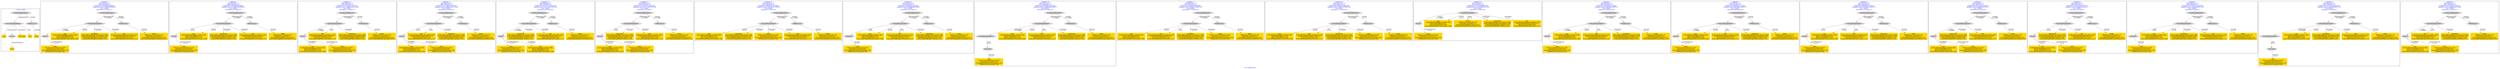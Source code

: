 digraph n0 {
fontcolor="blue"
remincross="true"
label="s16-s-hammer.xml"
subgraph cluster_0 {
label="1-correct model"
n2[style="filled",color="white",fillcolor="lightgray",label="CulturalHeritageObject1"];
n3[shape="plaintext",style="filled",fillcolor="gold",label="year"];
n4[style="filled",color="white",fillcolor="lightgray",label="Person1"];
n5[shape="plaintext",style="filled",fillcolor="gold",label="description"];
n6[shape="plaintext",style="filled",fillcolor="gold",label="title"];
n7[shape="plaintext",style="filled",fillcolor="gold",label="artist"];
n8[style="filled",color="white",fillcolor="lightgray",label="EuropeanaAggregation1"];
n9[style="filled",color="white",fillcolor="lightgray",label="WebResource1"];
n10[shape="plaintext",style="filled",fillcolor="gold",label="image"];
}
subgraph cluster_1 {
label="candidate 0\nlink coherence:1.0\nnode coherence:1.0\nconfidence:0.5102628878588467\nmapping score:0.5700876292862822\ncost:7.99989\n-precision:0.75-recall:0.75"
n12[style="filled",color="white",fillcolor="lightgray",label="CulturalHeritageObject1"];
n13[style="filled",color="white",fillcolor="lightgray",label="Person1"];
n14[style="filled",color="white",fillcolor="lightgray",label="EuropeanaAggregation1"];
n15[style="filled",color="white",fillcolor="lightgray",label="WebResource1"];
n16[shape="plaintext",style="filled",fillcolor="gold",label="year\n[CulturalHeritageObject,created,0.396]\n[Person,dateOfBirth,0.311]\n[Person,dateOfDeath,0.204]\n[CulturalHeritageObject,provenance,0.089]"];
n17[shape="plaintext",style="filled",fillcolor="gold",label="description\n[CulturalHeritageObject,provenance,0.604]\n[CulturalHeritageObject,description,0.202]\n[CulturalHeritageObject,extent,0.118]\n[CulturalHeritageObject,medium,0.076]"];
n18[shape="plaintext",style="filled",fillcolor="gold",label="image\n[WebResource,classLink,0.73]\n[Document,classLink,0.21]\n[CulturalHeritageObject,extent,0.037]\n[CulturalHeritageObject,description,0.022]"];
n19[shape="plaintext",style="filled",fillcolor="gold",label="artist\n[Person,nameOfThePerson,0.424]\n[Document,classLink,0.262]\n[CulturalHeritageObject,provenance,0.205]\n[WebResource,classLink,0.109]"];
n20[shape="plaintext",style="filled",fillcolor="gold",label="title\n[CulturalHeritageObject,description,0.397]\n[CulturalHeritageObject,title,0.317]\n[Document,classLink,0.149]\n[CulturalHeritageObject,provenance,0.137]"];
}
subgraph cluster_2 {
label="candidate 1\nlink coherence:1.0\nnode coherence:1.0\nconfidence:0.5102628878588467\nmapping score:0.5700876292862822\ncost:7.99994\n-precision:0.62-recall:0.62"
n22[style="filled",color="white",fillcolor="lightgray",label="CulturalHeritageObject1"];
n23[style="filled",color="white",fillcolor="lightgray",label="Person2"];
n24[style="filled",color="white",fillcolor="lightgray",label="EuropeanaAggregation1"];
n25[style="filled",color="white",fillcolor="lightgray",label="WebResource1"];
n26[shape="plaintext",style="filled",fillcolor="gold",label="year\n[CulturalHeritageObject,created,0.396]\n[Person,dateOfBirth,0.311]\n[Person,dateOfDeath,0.204]\n[CulturalHeritageObject,provenance,0.089]"];
n27[shape="plaintext",style="filled",fillcolor="gold",label="artist\n[Person,nameOfThePerson,0.424]\n[Document,classLink,0.262]\n[CulturalHeritageObject,provenance,0.205]\n[WebResource,classLink,0.109]"];
n28[shape="plaintext",style="filled",fillcolor="gold",label="image\n[WebResource,classLink,0.73]\n[Document,classLink,0.21]\n[CulturalHeritageObject,extent,0.037]\n[CulturalHeritageObject,description,0.022]"];
n29[shape="plaintext",style="filled",fillcolor="gold",label="description\n[CulturalHeritageObject,provenance,0.604]\n[CulturalHeritageObject,description,0.202]\n[CulturalHeritageObject,extent,0.118]\n[CulturalHeritageObject,medium,0.076]"];
n30[shape="plaintext",style="filled",fillcolor="gold",label="title\n[CulturalHeritageObject,description,0.397]\n[CulturalHeritageObject,title,0.317]\n[Document,classLink,0.149]\n[CulturalHeritageObject,provenance,0.137]"];
}
subgraph cluster_3 {
label="candidate 10\nlink coherence:1.0\nnode coherence:1.0\nconfidence:0.47718655353300277\nmapping score:0.5590621845110009\ncost:7.99992\n-precision:0.75-recall:0.75"
n32[style="filled",color="white",fillcolor="lightgray",label="CulturalHeritageObject1"];
n33[style="filled",color="white",fillcolor="lightgray",label="Person1"];
n34[style="filled",color="white",fillcolor="lightgray",label="EuropeanaAggregation1"];
n35[style="filled",color="white",fillcolor="lightgray",label="WebResource2"];
n36[shape="plaintext",style="filled",fillcolor="gold",label="year\n[CulturalHeritageObject,created,0.396]\n[Person,dateOfBirth,0.311]\n[Person,dateOfDeath,0.204]\n[CulturalHeritageObject,provenance,0.089]"];
n37[shape="plaintext",style="filled",fillcolor="gold",label="title\n[CulturalHeritageObject,description,0.397]\n[CulturalHeritageObject,title,0.317]\n[Document,classLink,0.149]\n[CulturalHeritageObject,provenance,0.137]"];
n38[shape="plaintext",style="filled",fillcolor="gold",label="description\n[CulturalHeritageObject,provenance,0.604]\n[CulturalHeritageObject,description,0.202]\n[CulturalHeritageObject,extent,0.118]\n[CulturalHeritageObject,medium,0.076]"];
n39[shape="plaintext",style="filled",fillcolor="gold",label="image\n[WebResource,classLink,0.73]\n[Document,classLink,0.21]\n[CulturalHeritageObject,extent,0.037]\n[CulturalHeritageObject,description,0.022]"];
n40[shape="plaintext",style="filled",fillcolor="gold",label="artist\n[Person,nameOfThePerson,0.424]\n[Document,classLink,0.262]\n[CulturalHeritageObject,provenance,0.205]\n[WebResource,classLink,0.109]"];
}
subgraph cluster_4 {
label="candidate 11\nlink coherence:1.0\nnode coherence:1.0\nconfidence:0.47718655353300277\nmapping score:0.5590621845110009\ncost:7.99994\n-precision:0.62-recall:0.62"
n42[style="filled",color="white",fillcolor="lightgray",label="CulturalHeritageObject1"];
n43[style="filled",color="white",fillcolor="lightgray",label="Person2"];
n44[style="filled",color="white",fillcolor="lightgray",label="EuropeanaAggregation1"];
n45[style="filled",color="white",fillcolor="lightgray",label="WebResource1"];
n46[shape="plaintext",style="filled",fillcolor="gold",label="year\n[CulturalHeritageObject,created,0.396]\n[Person,dateOfBirth,0.311]\n[Person,dateOfDeath,0.204]\n[CulturalHeritageObject,provenance,0.089]"];
n47[shape="plaintext",style="filled",fillcolor="gold",label="artist\n[Person,nameOfThePerson,0.424]\n[Document,classLink,0.262]\n[CulturalHeritageObject,provenance,0.205]\n[WebResource,classLink,0.109]"];
n48[shape="plaintext",style="filled",fillcolor="gold",label="title\n[CulturalHeritageObject,description,0.397]\n[CulturalHeritageObject,title,0.317]\n[Document,classLink,0.149]\n[CulturalHeritageObject,provenance,0.137]"];
n49[shape="plaintext",style="filled",fillcolor="gold",label="image\n[WebResource,classLink,0.73]\n[Document,classLink,0.21]\n[CulturalHeritageObject,extent,0.037]\n[CulturalHeritageObject,description,0.022]"];
n50[shape="plaintext",style="filled",fillcolor="gold",label="description\n[CulturalHeritageObject,provenance,0.604]\n[CulturalHeritageObject,description,0.202]\n[CulturalHeritageObject,extent,0.118]\n[CulturalHeritageObject,medium,0.076]"];
}
subgraph cluster_5 {
label="candidate 12\nlink coherence:1.0\nnode coherence:1.0\nconfidence:0.47182151130033184\nmapping score:0.5572738371001106\ncost:7.99989\n-precision:0.62-recall:0.62"
n52[style="filled",color="white",fillcolor="lightgray",label="CulturalHeritageObject1"];
n53[style="filled",color="white",fillcolor="lightgray",label="Person1"];
n54[style="filled",color="white",fillcolor="lightgray",label="EuropeanaAggregation1"];
n55[style="filled",color="white",fillcolor="lightgray",label="WebResource1"];
n56[shape="plaintext",style="filled",fillcolor="gold",label="description\n[CulturalHeritageObject,provenance,0.604]\n[CulturalHeritageObject,description,0.202]\n[CulturalHeritageObject,extent,0.118]\n[CulturalHeritageObject,medium,0.076]"];
n57[shape="plaintext",style="filled",fillcolor="gold",label="image\n[WebResource,classLink,0.73]\n[Document,classLink,0.21]\n[CulturalHeritageObject,extent,0.037]\n[CulturalHeritageObject,description,0.022]"];
n58[shape="plaintext",style="filled",fillcolor="gold",label="artist\n[Person,nameOfThePerson,0.424]\n[Document,classLink,0.262]\n[CulturalHeritageObject,provenance,0.205]\n[WebResource,classLink,0.109]"];
n59[shape="plaintext",style="filled",fillcolor="gold",label="title\n[CulturalHeritageObject,description,0.397]\n[CulturalHeritageObject,title,0.317]\n[Document,classLink,0.149]\n[CulturalHeritageObject,provenance,0.137]"];
n60[shape="plaintext",style="filled",fillcolor="gold",label="year\n[CulturalHeritageObject,created,0.396]\n[Person,dateOfBirth,0.311]\n[Person,dateOfDeath,0.204]\n[CulturalHeritageObject,provenance,0.089]"];
}
subgraph cluster_6 {
label="candidate 13\nlink coherence:1.0\nnode coherence:1.0\nconfidence:0.47182151130033184\nmapping score:0.5572738371001106\ncost:7.99994\n-precision:0.5-recall:0.5"
n62[style="filled",color="white",fillcolor="lightgray",label="CulturalHeritageObject1"];
n63[style="filled",color="white",fillcolor="lightgray",label="Person2"];
n64[style="filled",color="white",fillcolor="lightgray",label="EuropeanaAggregation1"];
n65[style="filled",color="white",fillcolor="lightgray",label="WebResource1"];
n66[shape="plaintext",style="filled",fillcolor="gold",label="year\n[CulturalHeritageObject,created,0.396]\n[Person,dateOfBirth,0.311]\n[Person,dateOfDeath,0.204]\n[CulturalHeritageObject,provenance,0.089]"];
n67[shape="plaintext",style="filled",fillcolor="gold",label="artist\n[Person,nameOfThePerson,0.424]\n[Document,classLink,0.262]\n[CulturalHeritageObject,provenance,0.205]\n[WebResource,classLink,0.109]"];
n68[shape="plaintext",style="filled",fillcolor="gold",label="image\n[WebResource,classLink,0.73]\n[Document,classLink,0.21]\n[CulturalHeritageObject,extent,0.037]\n[CulturalHeritageObject,description,0.022]"];
n69[shape="plaintext",style="filled",fillcolor="gold",label="description\n[CulturalHeritageObject,provenance,0.604]\n[CulturalHeritageObject,description,0.202]\n[CulturalHeritageObject,extent,0.118]\n[CulturalHeritageObject,medium,0.076]"];
n70[shape="plaintext",style="filled",fillcolor="gold",label="title\n[CulturalHeritageObject,description,0.397]\n[CulturalHeritageObject,title,0.317]\n[Document,classLink,0.149]\n[CulturalHeritageObject,provenance,0.137]"];
}
subgraph cluster_7 {
label="candidate 14\nlink coherence:1.0\nnode coherence:1.0\nconfidence:0.4662959213870409\nmapping score:0.5887653071290136\ncost:6.99994\n-precision:0.57-recall:0.5"
n72[style="filled",color="white",fillcolor="lightgray",label="EuropeanaAggregation1"];
n73[style="filled",color="white",fillcolor="lightgray",label="CulturalHeritageObject1"];
n74[style="filled",color="white",fillcolor="lightgray",label="WebResource1"];
n75[shape="plaintext",style="filled",fillcolor="gold",label="year\n[CulturalHeritageObject,created,0.396]\n[Person,dateOfBirth,0.311]\n[Person,dateOfDeath,0.204]\n[CulturalHeritageObject,provenance,0.089]"];
n76[shape="plaintext",style="filled",fillcolor="gold",label="description\n[CulturalHeritageObject,provenance,0.604]\n[CulturalHeritageObject,description,0.202]\n[CulturalHeritageObject,extent,0.118]\n[CulturalHeritageObject,medium,0.076]"];
n77[shape="plaintext",style="filled",fillcolor="gold",label="image\n[WebResource,classLink,0.73]\n[Document,classLink,0.21]\n[CulturalHeritageObject,extent,0.037]\n[CulturalHeritageObject,description,0.022]"];
n78[shape="plaintext",style="filled",fillcolor="gold",label="artist\n[Person,nameOfThePerson,0.424]\n[Document,classLink,0.262]\n[CulturalHeritageObject,provenance,0.205]\n[WebResource,classLink,0.109]"];
n79[shape="plaintext",style="filled",fillcolor="gold",label="title\n[CulturalHeritageObject,description,0.397]\n[CulturalHeritageObject,title,0.317]\n[Document,classLink,0.149]\n[CulturalHeritageObject,provenance,0.137]"];
}
subgraph cluster_8 {
label="candidate 15\nlink coherence:1.0\nnode coherence:1.0\nconfidence:0.4618406713616028\nmapping score:0.5539468904538676\ncost:7.99994\n-precision:0.62-recall:0.62"
n81[style="filled",color="white",fillcolor="lightgray",label="CulturalHeritageObject1"];
n82[style="filled",color="white",fillcolor="lightgray",label="Document1"];
n83[style="filled",color="white",fillcolor="lightgray",label="EuropeanaAggregation1"];
n84[style="filled",color="white",fillcolor="lightgray",label="WebResource1"];
n85[shape="plaintext",style="filled",fillcolor="gold",label="year\n[CulturalHeritageObject,created,0.396]\n[Person,dateOfBirth,0.311]\n[Person,dateOfDeath,0.204]\n[CulturalHeritageObject,provenance,0.089]"];
n86[shape="plaintext",style="filled",fillcolor="gold",label="title\n[CulturalHeritageObject,description,0.397]\n[CulturalHeritageObject,title,0.317]\n[Document,classLink,0.149]\n[CulturalHeritageObject,provenance,0.137]"];
n87[shape="plaintext",style="filled",fillcolor="gold",label="description\n[CulturalHeritageObject,provenance,0.604]\n[CulturalHeritageObject,description,0.202]\n[CulturalHeritageObject,extent,0.118]\n[CulturalHeritageObject,medium,0.076]"];
n88[shape="plaintext",style="filled",fillcolor="gold",label="artist\n[Person,nameOfThePerson,0.424]\n[Document,classLink,0.262]\n[CulturalHeritageObject,provenance,0.205]\n[WebResource,classLink,0.109]"];
n89[shape="plaintext",style="filled",fillcolor="gold",label="image\n[WebResource,classLink,0.73]\n[Document,classLink,0.21]\n[CulturalHeritageObject,extent,0.037]\n[CulturalHeritageObject,description,0.022]"];
}
subgraph cluster_9 {
label="candidate 16\nlink coherence:1.0\nnode coherence:1.0\nconfidence:0.4618406713616028\nmapping score:0.5539468904538676\ncost:8.99993\n-precision:0.56-recall:0.62"
n91[style="filled",color="white",fillcolor="lightgray",label="CulturalHeritageObject1"];
n92[style="filled",color="white",fillcolor="lightgray",label="CulturalHeritageObject2"];
n93[style="filled",color="white",fillcolor="lightgray",label="Document2"];
n94[style="filled",color="white",fillcolor="lightgray",label="EuropeanaAggregation1"];
n95[style="filled",color="white",fillcolor="lightgray",label="WebResource1"];
n96[shape="plaintext",style="filled",fillcolor="gold",label="year\n[CulturalHeritageObject,created,0.396]\n[Person,dateOfBirth,0.311]\n[Person,dateOfDeath,0.204]\n[CulturalHeritageObject,provenance,0.089]"];
n97[shape="plaintext",style="filled",fillcolor="gold",label="title\n[CulturalHeritageObject,description,0.397]\n[CulturalHeritageObject,title,0.317]\n[Document,classLink,0.149]\n[CulturalHeritageObject,provenance,0.137]"];
n98[shape="plaintext",style="filled",fillcolor="gold",label="description\n[CulturalHeritageObject,provenance,0.604]\n[CulturalHeritageObject,description,0.202]\n[CulturalHeritageObject,extent,0.118]\n[CulturalHeritageObject,medium,0.076]"];
n99[shape="plaintext",style="filled",fillcolor="gold",label="artist\n[Person,nameOfThePerson,0.424]\n[Document,classLink,0.262]\n[CulturalHeritageObject,provenance,0.205]\n[WebResource,classLink,0.109]"];
n100[shape="plaintext",style="filled",fillcolor="gold",label="image\n[WebResource,classLink,0.73]\n[Document,classLink,0.21]\n[CulturalHeritageObject,extent,0.037]\n[CulturalHeritageObject,description,0.022]"];
}
subgraph cluster_10 {
label="candidate 17\nlink coherence:1.0\nnode coherence:1.0\nconfidence:0.4503414556991084\nmapping score:0.5834471518997028\ncost:6.99994\n-precision:0.71-recall:0.62"
n102[style="filled",color="white",fillcolor="lightgray",label="EuropeanaAggregation1"];
n103[style="filled",color="white",fillcolor="lightgray",label="CulturalHeritageObject1"];
n104[style="filled",color="white",fillcolor="lightgray",label="WebResource1"];
n105[shape="plaintext",style="filled",fillcolor="gold",label="year\n[CulturalHeritageObject,created,0.396]\n[Person,dateOfBirth,0.311]\n[Person,dateOfDeath,0.204]\n[CulturalHeritageObject,provenance,0.089]"];
n106[shape="plaintext",style="filled",fillcolor="gold",label="title\n[CulturalHeritageObject,description,0.397]\n[CulturalHeritageObject,title,0.317]\n[Document,classLink,0.149]\n[CulturalHeritageObject,provenance,0.137]"];
n107[shape="plaintext",style="filled",fillcolor="gold",label="description\n[CulturalHeritageObject,provenance,0.604]\n[CulturalHeritageObject,description,0.202]\n[CulturalHeritageObject,extent,0.118]\n[CulturalHeritageObject,medium,0.076]"];
n108[shape="plaintext",style="filled",fillcolor="gold",label="image\n[WebResource,classLink,0.73]\n[Document,classLink,0.21]\n[CulturalHeritageObject,extent,0.037]\n[CulturalHeritageObject,description,0.022]"];
n109[shape="plaintext",style="filled",fillcolor="gold",label="artist\n[Person,nameOfThePerson,0.424]\n[Document,classLink,0.262]\n[CulturalHeritageObject,provenance,0.205]\n[WebResource,classLink,0.109]"];
}
subgraph cluster_11 {
label="candidate 18\nlink coherence:1.0\nnode coherence:1.0\nconfidence:0.4503414556991084\nmapping score:0.5834471518997028\ncost:6.99997\n-precision:0.71-recall:0.62"
n111[style="filled",color="white",fillcolor="lightgray",label="EuropeanaAggregation1"];
n112[style="filled",color="white",fillcolor="lightgray",label="CulturalHeritageObject1"];
n113[style="filled",color="white",fillcolor="lightgray",label="WebResource2"];
n114[shape="plaintext",style="filled",fillcolor="gold",label="year\n[CulturalHeritageObject,created,0.396]\n[Person,dateOfBirth,0.311]\n[Person,dateOfDeath,0.204]\n[CulturalHeritageObject,provenance,0.089]"];
n115[shape="plaintext",style="filled",fillcolor="gold",label="title\n[CulturalHeritageObject,description,0.397]\n[CulturalHeritageObject,title,0.317]\n[Document,classLink,0.149]\n[CulturalHeritageObject,provenance,0.137]"];
n116[shape="plaintext",style="filled",fillcolor="gold",label="description\n[CulturalHeritageObject,provenance,0.604]\n[CulturalHeritageObject,description,0.202]\n[CulturalHeritageObject,extent,0.118]\n[CulturalHeritageObject,medium,0.076]"];
n117[shape="plaintext",style="filled",fillcolor="gold",label="image\n[WebResource,classLink,0.73]\n[Document,classLink,0.21]\n[CulturalHeritageObject,extent,0.037]\n[CulturalHeritageObject,description,0.022]"];
n118[shape="plaintext",style="filled",fillcolor="gold",label="artist\n[Person,nameOfThePerson,0.424]\n[Document,classLink,0.262]\n[CulturalHeritageObject,provenance,0.205]\n[WebResource,classLink,0.109]"];
}
subgraph cluster_12 {
label="candidate 19\nlink coherence:1.0\nnode coherence:1.0\nconfidence:0.37176338468641834\nmapping score:0.5572544615621394\ncost:5.99995\n-precision:0.5-recall:0.38"
n120[style="filled",color="white",fillcolor="lightgray",label="CulturalHeritageObject1"];
n121[style="filled",color="white",fillcolor="lightgray",label="Person1"];
n122[shape="plaintext",style="filled",fillcolor="gold",label="year\n[CulturalHeritageObject,created,0.396]\n[Person,dateOfBirth,0.311]\n[Person,dateOfDeath,0.204]\n[CulturalHeritageObject,provenance,0.089]"];
n123[shape="plaintext",style="filled",fillcolor="gold",label="image\n[WebResource,classLink,0.73]\n[Document,classLink,0.21]\n[CulturalHeritageObject,extent,0.037]\n[CulturalHeritageObject,description,0.022]"];
n124[shape="plaintext",style="filled",fillcolor="gold",label="description\n[CulturalHeritageObject,provenance,0.604]\n[CulturalHeritageObject,description,0.202]\n[CulturalHeritageObject,extent,0.118]\n[CulturalHeritageObject,medium,0.076]"];
n125[shape="plaintext",style="filled",fillcolor="gold",label="artist\n[Person,nameOfThePerson,0.424]\n[Document,classLink,0.262]\n[CulturalHeritageObject,provenance,0.205]\n[WebResource,classLink,0.109]"];
n126[shape="plaintext",style="filled",fillcolor="gold",label="title\n[CulturalHeritageObject,description,0.397]\n[CulturalHeritageObject,title,0.317]\n[Document,classLink,0.149]\n[CulturalHeritageObject,provenance,0.137]"];
}
subgraph cluster_13 {
label="candidate 2\nlink coherence:1.0\nnode coherence:1.0\nconfidence:0.4943084221709141\nmapping score:0.5647694740569713\ncost:7.99989\n-precision:0.88-recall:0.88"
n128[style="filled",color="white",fillcolor="lightgray",label="CulturalHeritageObject1"];
n129[style="filled",color="white",fillcolor="lightgray",label="Person1"];
n130[style="filled",color="white",fillcolor="lightgray",label="EuropeanaAggregation1"];
n131[style="filled",color="white",fillcolor="lightgray",label="WebResource1"];
n132[shape="plaintext",style="filled",fillcolor="gold",label="year\n[CulturalHeritageObject,created,0.396]\n[Person,dateOfBirth,0.311]\n[Person,dateOfDeath,0.204]\n[CulturalHeritageObject,provenance,0.089]"];
n133[shape="plaintext",style="filled",fillcolor="gold",label="title\n[CulturalHeritageObject,description,0.397]\n[CulturalHeritageObject,title,0.317]\n[Document,classLink,0.149]\n[CulturalHeritageObject,provenance,0.137]"];
n134[shape="plaintext",style="filled",fillcolor="gold",label="description\n[CulturalHeritageObject,provenance,0.604]\n[CulturalHeritageObject,description,0.202]\n[CulturalHeritageObject,extent,0.118]\n[CulturalHeritageObject,medium,0.076]"];
n135[shape="plaintext",style="filled",fillcolor="gold",label="image\n[WebResource,classLink,0.73]\n[Document,classLink,0.21]\n[CulturalHeritageObject,extent,0.037]\n[CulturalHeritageObject,description,0.022]"];
n136[shape="plaintext",style="filled",fillcolor="gold",label="artist\n[Person,nameOfThePerson,0.424]\n[Document,classLink,0.262]\n[CulturalHeritageObject,provenance,0.205]\n[WebResource,classLink,0.109]"];
}
subgraph cluster_14 {
label="candidate 3\nlink coherence:1.0\nnode coherence:1.0\nconfidence:0.4943084221709141\nmapping score:0.5647694740569713\ncost:7.99992\n-precision:0.88-recall:0.88"
n138[style="filled",color="white",fillcolor="lightgray",label="CulturalHeritageObject1"];
n139[style="filled",color="white",fillcolor="lightgray",label="Person1"];
n140[style="filled",color="white",fillcolor="lightgray",label="EuropeanaAggregation1"];
n141[style="filled",color="white",fillcolor="lightgray",label="WebResource2"];
n142[shape="plaintext",style="filled",fillcolor="gold",label="year\n[CulturalHeritageObject,created,0.396]\n[Person,dateOfBirth,0.311]\n[Person,dateOfDeath,0.204]\n[CulturalHeritageObject,provenance,0.089]"];
n143[shape="plaintext",style="filled",fillcolor="gold",label="title\n[CulturalHeritageObject,description,0.397]\n[CulturalHeritageObject,title,0.317]\n[Document,classLink,0.149]\n[CulturalHeritageObject,provenance,0.137]"];
n144[shape="plaintext",style="filled",fillcolor="gold",label="description\n[CulturalHeritageObject,provenance,0.604]\n[CulturalHeritageObject,description,0.202]\n[CulturalHeritageObject,extent,0.118]\n[CulturalHeritageObject,medium,0.076]"];
n145[shape="plaintext",style="filled",fillcolor="gold",label="image\n[WebResource,classLink,0.73]\n[Document,classLink,0.21]\n[CulturalHeritageObject,extent,0.037]\n[CulturalHeritageObject,description,0.022]"];
n146[shape="plaintext",style="filled",fillcolor="gold",label="artist\n[Person,nameOfThePerson,0.424]\n[Document,classLink,0.262]\n[CulturalHeritageObject,provenance,0.205]\n[WebResource,classLink,0.109]"];
}
subgraph cluster_15 {
label="candidate 4\nlink coherence:1.0\nnode coherence:1.0\nconfidence:0.4943084221709141\nmapping score:0.5647694740569713\ncost:7.99994\n-precision:0.75-recall:0.75"
n148[style="filled",color="white",fillcolor="lightgray",label="CulturalHeritageObject1"];
n149[style="filled",color="white",fillcolor="lightgray",label="Person2"];
n150[style="filled",color="white",fillcolor="lightgray",label="EuropeanaAggregation1"];
n151[style="filled",color="white",fillcolor="lightgray",label="WebResource1"];
n152[shape="plaintext",style="filled",fillcolor="gold",label="year\n[CulturalHeritageObject,created,0.396]\n[Person,dateOfBirth,0.311]\n[Person,dateOfDeath,0.204]\n[CulturalHeritageObject,provenance,0.089]"];
n153[shape="plaintext",style="filled",fillcolor="gold",label="artist\n[Person,nameOfThePerson,0.424]\n[Document,classLink,0.262]\n[CulturalHeritageObject,provenance,0.205]\n[WebResource,classLink,0.109]"];
n154[shape="plaintext",style="filled",fillcolor="gold",label="title\n[CulturalHeritageObject,description,0.397]\n[CulturalHeritageObject,title,0.317]\n[Document,classLink,0.149]\n[CulturalHeritageObject,provenance,0.137]"];
n155[shape="plaintext",style="filled",fillcolor="gold",label="image\n[WebResource,classLink,0.73]\n[Document,classLink,0.21]\n[CulturalHeritageObject,extent,0.037]\n[CulturalHeritageObject,description,0.022]"];
n156[shape="plaintext",style="filled",fillcolor="gold",label="description\n[CulturalHeritageObject,provenance,0.604]\n[CulturalHeritageObject,description,0.202]\n[CulturalHeritageObject,extent,0.118]\n[CulturalHeritageObject,medium,0.076]"];
}
subgraph cluster_16 {
label="candidate 5\nlink coherence:1.0\nnode coherence:1.0\nconfidence:0.49314101922093523\nmapping score:0.5643803397403117\ncost:7.99989\n-precision:0.62-recall:0.62"
n158[style="filled",color="white",fillcolor="lightgray",label="CulturalHeritageObject1"];
n159[style="filled",color="white",fillcolor="lightgray",label="Person1"];
n160[style="filled",color="white",fillcolor="lightgray",label="EuropeanaAggregation1"];
n161[style="filled",color="white",fillcolor="lightgray",label="WebResource1"];
n162[shape="plaintext",style="filled",fillcolor="gold",label="year\n[CulturalHeritageObject,created,0.396]\n[Person,dateOfBirth,0.311]\n[Person,dateOfDeath,0.204]\n[CulturalHeritageObject,provenance,0.089]"];
n163[shape="plaintext",style="filled",fillcolor="gold",label="description\n[CulturalHeritageObject,provenance,0.604]\n[CulturalHeritageObject,description,0.202]\n[CulturalHeritageObject,extent,0.118]\n[CulturalHeritageObject,medium,0.076]"];
n164[shape="plaintext",style="filled",fillcolor="gold",label="image\n[WebResource,classLink,0.73]\n[Document,classLink,0.21]\n[CulturalHeritageObject,extent,0.037]\n[CulturalHeritageObject,description,0.022]"];
n165[shape="plaintext",style="filled",fillcolor="gold",label="artist\n[Person,nameOfThePerson,0.424]\n[Document,classLink,0.262]\n[CulturalHeritageObject,provenance,0.205]\n[WebResource,classLink,0.109]"];
n166[shape="plaintext",style="filled",fillcolor="gold",label="title\n[CulturalHeritageObject,description,0.397]\n[CulturalHeritageObject,title,0.317]\n[Document,classLink,0.149]\n[CulturalHeritageObject,provenance,0.137]"];
}
subgraph cluster_17 {
label="candidate 6\nlink coherence:1.0\nnode coherence:1.0\nconfidence:0.49314101922093523\nmapping score:0.5643803397403117\ncost:7.99994\n-precision:0.5-recall:0.5"
n168[style="filled",color="white",fillcolor="lightgray",label="CulturalHeritageObject1"];
n169[style="filled",color="white",fillcolor="lightgray",label="Person2"];
n170[style="filled",color="white",fillcolor="lightgray",label="EuropeanaAggregation1"];
n171[style="filled",color="white",fillcolor="lightgray",label="WebResource1"];
n172[shape="plaintext",style="filled",fillcolor="gold",label="year\n[CulturalHeritageObject,created,0.396]\n[Person,dateOfBirth,0.311]\n[Person,dateOfDeath,0.204]\n[CulturalHeritageObject,provenance,0.089]"];
n173[shape="plaintext",style="filled",fillcolor="gold",label="artist\n[Person,nameOfThePerson,0.424]\n[Document,classLink,0.262]\n[CulturalHeritageObject,provenance,0.205]\n[WebResource,classLink,0.109]"];
n174[shape="plaintext",style="filled",fillcolor="gold",label="image\n[WebResource,classLink,0.73]\n[Document,classLink,0.21]\n[CulturalHeritageObject,extent,0.037]\n[CulturalHeritageObject,description,0.022]"];
n175[shape="plaintext",style="filled",fillcolor="gold",label="description\n[CulturalHeritageObject,provenance,0.604]\n[CulturalHeritageObject,description,0.202]\n[CulturalHeritageObject,extent,0.118]\n[CulturalHeritageObject,medium,0.076]"];
n176[shape="plaintext",style="filled",fillcolor="gold",label="title\n[CulturalHeritageObject,description,0.397]\n[CulturalHeritageObject,title,0.317]\n[Document,classLink,0.149]\n[CulturalHeritageObject,provenance,0.137]"];
}
subgraph cluster_18 {
label="candidate 7\nlink coherence:1.0\nnode coherence:1.0\nconfidence:0.47779513704953536\nmapping score:0.5592650456831784\ncost:7.99994\n-precision:0.5-recall:0.5"
n178[style="filled",color="white",fillcolor="lightgray",label="CulturalHeritageObject1"];
n179[style="filled",color="white",fillcolor="lightgray",label="Document1"];
n180[style="filled",color="white",fillcolor="lightgray",label="EuropeanaAggregation1"];
n181[style="filled",color="white",fillcolor="lightgray",label="WebResource1"];
n182[shape="plaintext",style="filled",fillcolor="gold",label="year\n[CulturalHeritageObject,created,0.396]\n[Person,dateOfBirth,0.311]\n[Person,dateOfDeath,0.204]\n[CulturalHeritageObject,provenance,0.089]"];
n183[shape="plaintext",style="filled",fillcolor="gold",label="description\n[CulturalHeritageObject,provenance,0.604]\n[CulturalHeritageObject,description,0.202]\n[CulturalHeritageObject,extent,0.118]\n[CulturalHeritageObject,medium,0.076]"];
n184[shape="plaintext",style="filled",fillcolor="gold",label="artist\n[Person,nameOfThePerson,0.424]\n[Document,classLink,0.262]\n[CulturalHeritageObject,provenance,0.205]\n[WebResource,classLink,0.109]"];
n185[shape="plaintext",style="filled",fillcolor="gold",label="image\n[WebResource,classLink,0.73]\n[Document,classLink,0.21]\n[CulturalHeritageObject,extent,0.037]\n[CulturalHeritageObject,description,0.022]"];
n186[shape="plaintext",style="filled",fillcolor="gold",label="title\n[CulturalHeritageObject,description,0.397]\n[CulturalHeritageObject,title,0.317]\n[Document,classLink,0.149]\n[CulturalHeritageObject,provenance,0.137]"];
}
subgraph cluster_19 {
label="candidate 8\nlink coherence:1.0\nnode coherence:1.0\nconfidence:0.47779513704953536\nmapping score:0.5592650456831784\ncost:8.99993\n-precision:0.44-recall:0.5"
n188[style="filled",color="white",fillcolor="lightgray",label="CulturalHeritageObject1"];
n189[style="filled",color="white",fillcolor="lightgray",label="CulturalHeritageObject2"];
n190[style="filled",color="white",fillcolor="lightgray",label="Document2"];
n191[style="filled",color="white",fillcolor="lightgray",label="EuropeanaAggregation1"];
n192[style="filled",color="white",fillcolor="lightgray",label="WebResource1"];
n193[shape="plaintext",style="filled",fillcolor="gold",label="year\n[CulturalHeritageObject,created,0.396]\n[Person,dateOfBirth,0.311]\n[Person,dateOfDeath,0.204]\n[CulturalHeritageObject,provenance,0.089]"];
n194[shape="plaintext",style="filled",fillcolor="gold",label="description\n[CulturalHeritageObject,provenance,0.604]\n[CulturalHeritageObject,description,0.202]\n[CulturalHeritageObject,extent,0.118]\n[CulturalHeritageObject,medium,0.076]"];
n195[shape="plaintext",style="filled",fillcolor="gold",label="artist\n[Person,nameOfThePerson,0.424]\n[Document,classLink,0.262]\n[CulturalHeritageObject,provenance,0.205]\n[WebResource,classLink,0.109]"];
n196[shape="plaintext",style="filled",fillcolor="gold",label="image\n[WebResource,classLink,0.73]\n[Document,classLink,0.21]\n[CulturalHeritageObject,extent,0.037]\n[CulturalHeritageObject,description,0.022]"];
n197[shape="plaintext",style="filled",fillcolor="gold",label="title\n[CulturalHeritageObject,description,0.397]\n[CulturalHeritageObject,title,0.317]\n[Document,classLink,0.149]\n[CulturalHeritageObject,provenance,0.137]"];
}
subgraph cluster_20 {
label="candidate 9\nlink coherence:1.0\nnode coherence:1.0\nconfidence:0.47718655353300277\nmapping score:0.5590621845110009\ncost:7.99989\n-precision:0.75-recall:0.75"
n199[style="filled",color="white",fillcolor="lightgray",label="CulturalHeritageObject1"];
n200[style="filled",color="white",fillcolor="lightgray",label="Person1"];
n201[style="filled",color="white",fillcolor="lightgray",label="EuropeanaAggregation1"];
n202[style="filled",color="white",fillcolor="lightgray",label="WebResource1"];
n203[shape="plaintext",style="filled",fillcolor="gold",label="year\n[CulturalHeritageObject,created,0.396]\n[Person,dateOfBirth,0.311]\n[Person,dateOfDeath,0.204]\n[CulturalHeritageObject,provenance,0.089]"];
n204[shape="plaintext",style="filled",fillcolor="gold",label="title\n[CulturalHeritageObject,description,0.397]\n[CulturalHeritageObject,title,0.317]\n[Document,classLink,0.149]\n[CulturalHeritageObject,provenance,0.137]"];
n205[shape="plaintext",style="filled",fillcolor="gold",label="description\n[CulturalHeritageObject,provenance,0.604]\n[CulturalHeritageObject,description,0.202]\n[CulturalHeritageObject,extent,0.118]\n[CulturalHeritageObject,medium,0.076]"];
n206[shape="plaintext",style="filled",fillcolor="gold",label="image\n[WebResource,classLink,0.73]\n[Document,classLink,0.21]\n[CulturalHeritageObject,extent,0.037]\n[CulturalHeritageObject,description,0.022]"];
n207[shape="plaintext",style="filled",fillcolor="gold",label="artist\n[Person,nameOfThePerson,0.424]\n[Document,classLink,0.262]\n[CulturalHeritageObject,provenance,0.205]\n[WebResource,classLink,0.109]"];
}
n2 -> n3[color="brown",fontcolor="black",label="created"]
n2 -> n4[color="brown",fontcolor="black",label="creator"]
n2 -> n5[color="brown",fontcolor="black",label="description"]
n2 -> n6[color="brown",fontcolor="black",label="title"]
n4 -> n7[color="brown",fontcolor="black",label="nameOfThePerson"]
n8 -> n2[color="brown",fontcolor="black",label="aggregatedCHO"]
n8 -> n9[color="brown",fontcolor="black",label="hasView"]
n9 -> n10[color="brown",fontcolor="black",label="classLink"]
n12 -> n13[color="brown",fontcolor="black",label="creator\nw=0.99995"]
n14 -> n12[color="brown",fontcolor="black",label="aggregatedCHO\nw=0.99997"]
n14 -> n15[color="brown",fontcolor="black",label="hasView\nw=0.99997"]
n12 -> n16[color="brown",fontcolor="black",label="created\nw=1.0"]
n12 -> n17[color="brown",fontcolor="black",label="provenance\nw=1.0"]
n15 -> n18[color="brown",fontcolor="black",label="classLink\nw=1.0"]
n13 -> n19[color="brown",fontcolor="black",label="nameOfThePerson\nw=1.0"]
n12 -> n20[color="brown",fontcolor="black",label="description\nw=1.0"]
n22 -> n23[color="brown",fontcolor="black",label="sitter\nw=1.0"]
n24 -> n22[color="brown",fontcolor="black",label="aggregatedCHO\nw=0.99997"]
n24 -> n25[color="brown",fontcolor="black",label="hasView\nw=0.99997"]
n22 -> n26[color="brown",fontcolor="black",label="created\nw=1.0"]
n23 -> n27[color="brown",fontcolor="black",label="nameOfThePerson\nw=1.0"]
n25 -> n28[color="brown",fontcolor="black",label="classLink\nw=1.0"]
n22 -> n29[color="brown",fontcolor="black",label="provenance\nw=1.0"]
n22 -> n30[color="brown",fontcolor="black",label="description\nw=1.0"]
n32 -> n33[color="brown",fontcolor="black",label="creator\nw=0.99995"]
n34 -> n32[color="brown",fontcolor="black",label="aggregatedCHO\nw=0.99997"]
n34 -> n35[color="brown",fontcolor="black",label="hasView\nw=1.0"]
n33 -> n36[color="brown",fontcolor="black",label="dateOfBirth\nw=1.0"]
n32 -> n37[color="brown",fontcolor="black",label="title\nw=1.0"]
n32 -> n38[color="brown",fontcolor="black",label="provenance\nw=1.0"]
n35 -> n39[color="brown",fontcolor="black",label="classLink\nw=1.0"]
n33 -> n40[color="brown",fontcolor="black",label="nameOfThePerson\nw=1.0"]
n42 -> n43[color="brown",fontcolor="black",label="sitter\nw=1.0"]
n44 -> n42[color="brown",fontcolor="black",label="aggregatedCHO\nw=0.99997"]
n44 -> n45[color="brown",fontcolor="black",label="hasView\nw=0.99997"]
n43 -> n46[color="brown",fontcolor="black",label="dateOfBirth\nw=1.0"]
n43 -> n47[color="brown",fontcolor="black",label="nameOfThePerson\nw=1.0"]
n42 -> n48[color="brown",fontcolor="black",label="title\nw=1.0"]
n45 -> n49[color="brown",fontcolor="black",label="classLink\nw=1.0"]
n42 -> n50[color="brown",fontcolor="black",label="provenance\nw=1.0"]
n52 -> n53[color="brown",fontcolor="black",label="creator\nw=0.99995"]
n54 -> n52[color="brown",fontcolor="black",label="aggregatedCHO\nw=0.99997"]
n54 -> n55[color="brown",fontcolor="black",label="hasView\nw=0.99997"]
n52 -> n56[color="brown",fontcolor="black",label="provenance\nw=1.0"]
n55 -> n57[color="brown",fontcolor="black",label="classLink\nw=1.0"]
n53 -> n58[color="brown",fontcolor="black",label="nameOfThePerson\nw=1.0"]
n52 -> n59[color="brown",fontcolor="black",label="description\nw=1.0"]
n53 -> n60[color="brown",fontcolor="black",label="dateOfDeath\nw=1.0"]
n62 -> n63[color="brown",fontcolor="black",label="sitter\nw=1.0"]
n64 -> n62[color="brown",fontcolor="black",label="aggregatedCHO\nw=0.99997"]
n64 -> n65[color="brown",fontcolor="black",label="hasView\nw=0.99997"]
n63 -> n66[color="brown",fontcolor="black",label="dateOfDeath\nw=1.0"]
n63 -> n67[color="brown",fontcolor="black",label="nameOfThePerson\nw=1.0"]
n65 -> n68[color="brown",fontcolor="black",label="classLink\nw=1.0"]
n62 -> n69[color="brown",fontcolor="black",label="provenance\nw=1.0"]
n62 -> n70[color="brown",fontcolor="black",label="description\nw=1.0"]
n72 -> n73[color="brown",fontcolor="black",label="aggregatedCHO\nw=0.99997"]
n72 -> n74[color="brown",fontcolor="black",label="hasView\nw=0.99997"]
n73 -> n75[color="brown",fontcolor="black",label="created\nw=1.0"]
n73 -> n76[color="brown",fontcolor="black",label="provenance\nw=1.0"]
n74 -> n77[color="brown",fontcolor="black",label="classLink\nw=1.0"]
n73 -> n78[color="brown",fontcolor="black",label="provenance\nw=1.0"]
n73 -> n79[color="brown",fontcolor="black",label="description\nw=1.0"]
n81 -> n82[color="brown",fontcolor="black",label="page\nw=1.0"]
n83 -> n81[color="brown",fontcolor="black",label="aggregatedCHO\nw=0.99997"]
n83 -> n84[color="brown",fontcolor="black",label="hasView\nw=0.99997"]
n81 -> n85[color="brown",fontcolor="black",label="created\nw=1.0"]
n81 -> n86[color="brown",fontcolor="black",label="title\nw=1.0"]
n81 -> n87[color="brown",fontcolor="black",label="provenance\nw=1.0"]
n82 -> n88[color="brown",fontcolor="black",label="classLink\nw=1.0"]
n84 -> n89[color="brown",fontcolor="black",label="classLink\nw=1.0"]
n91 -> n92[color="brown",fontcolor="black",label="isRelatedTo\nw=0.99999"]
n92 -> n93[color="brown",fontcolor="black",label="page\nw=1.0"]
n94 -> n91[color="brown",fontcolor="black",label="aggregatedCHO\nw=0.99997"]
n94 -> n95[color="brown",fontcolor="black",label="hasView\nw=0.99997"]
n91 -> n96[color="brown",fontcolor="black",label="created\nw=1.0"]
n91 -> n97[color="brown",fontcolor="black",label="title\nw=1.0"]
n91 -> n98[color="brown",fontcolor="black",label="provenance\nw=1.0"]
n93 -> n99[color="brown",fontcolor="black",label="classLink\nw=1.0"]
n95 -> n100[color="brown",fontcolor="black",label="classLink\nw=1.0"]
n102 -> n103[color="brown",fontcolor="black",label="aggregatedCHO\nw=0.99997"]
n102 -> n104[color="brown",fontcolor="black",label="hasView\nw=0.99997"]
n103 -> n105[color="brown",fontcolor="black",label="created\nw=1.0"]
n103 -> n106[color="brown",fontcolor="black",label="title\nw=1.0"]
n103 -> n107[color="brown",fontcolor="black",label="provenance\nw=1.0"]
n104 -> n108[color="brown",fontcolor="black",label="classLink\nw=1.0"]
n103 -> n109[color="brown",fontcolor="black",label="provenance\nw=1.0"]
n111 -> n112[color="brown",fontcolor="black",label="aggregatedCHO\nw=0.99997"]
n111 -> n113[color="brown",fontcolor="black",label="hasView\nw=1.0"]
n112 -> n114[color="brown",fontcolor="black",label="created\nw=1.0"]
n112 -> n115[color="brown",fontcolor="black",label="title\nw=1.0"]
n112 -> n116[color="brown",fontcolor="black",label="provenance\nw=1.0"]
n113 -> n117[color="brown",fontcolor="black",label="classLink\nw=1.0"]
n112 -> n118[color="brown",fontcolor="black",label="provenance\nw=1.0"]
n120 -> n121[color="brown",fontcolor="black",label="creator\nw=0.99995"]
n120 -> n122[color="brown",fontcolor="black",label="created\nw=1.0"]
n120 -> n123[color="brown",fontcolor="black",label="extent\nw=1.0"]
n120 -> n124[color="brown",fontcolor="black",label="provenance\nw=1.0"]
n121 -> n125[color="brown",fontcolor="black",label="nameOfThePerson\nw=1.0"]
n120 -> n126[color="brown",fontcolor="black",label="description\nw=1.0"]
n128 -> n129[color="brown",fontcolor="black",label="creator\nw=0.99995"]
n130 -> n128[color="brown",fontcolor="black",label="aggregatedCHO\nw=0.99997"]
n130 -> n131[color="brown",fontcolor="black",label="hasView\nw=0.99997"]
n128 -> n132[color="brown",fontcolor="black",label="created\nw=1.0"]
n128 -> n133[color="brown",fontcolor="black",label="title\nw=1.0"]
n128 -> n134[color="brown",fontcolor="black",label="provenance\nw=1.0"]
n131 -> n135[color="brown",fontcolor="black",label="classLink\nw=1.0"]
n129 -> n136[color="brown",fontcolor="black",label="nameOfThePerson\nw=1.0"]
n138 -> n139[color="brown",fontcolor="black",label="creator\nw=0.99995"]
n140 -> n138[color="brown",fontcolor="black",label="aggregatedCHO\nw=0.99997"]
n140 -> n141[color="brown",fontcolor="black",label="hasView\nw=1.0"]
n138 -> n142[color="brown",fontcolor="black",label="created\nw=1.0"]
n138 -> n143[color="brown",fontcolor="black",label="title\nw=1.0"]
n138 -> n144[color="brown",fontcolor="black",label="provenance\nw=1.0"]
n141 -> n145[color="brown",fontcolor="black",label="classLink\nw=1.0"]
n139 -> n146[color="brown",fontcolor="black",label="nameOfThePerson\nw=1.0"]
n148 -> n149[color="brown",fontcolor="black",label="sitter\nw=1.0"]
n150 -> n148[color="brown",fontcolor="black",label="aggregatedCHO\nw=0.99997"]
n150 -> n151[color="brown",fontcolor="black",label="hasView\nw=0.99997"]
n148 -> n152[color="brown",fontcolor="black",label="created\nw=1.0"]
n149 -> n153[color="brown",fontcolor="black",label="nameOfThePerson\nw=1.0"]
n148 -> n154[color="brown",fontcolor="black",label="title\nw=1.0"]
n151 -> n155[color="brown",fontcolor="black",label="classLink\nw=1.0"]
n148 -> n156[color="brown",fontcolor="black",label="provenance\nw=1.0"]
n158 -> n159[color="brown",fontcolor="black",label="creator\nw=0.99995"]
n160 -> n158[color="brown",fontcolor="black",label="aggregatedCHO\nw=0.99997"]
n160 -> n161[color="brown",fontcolor="black",label="hasView\nw=0.99997"]
n159 -> n162[color="brown",fontcolor="black",label="dateOfBirth\nw=1.0"]
n158 -> n163[color="brown",fontcolor="black",label="provenance\nw=1.0"]
n161 -> n164[color="brown",fontcolor="black",label="classLink\nw=1.0"]
n159 -> n165[color="brown",fontcolor="black",label="nameOfThePerson\nw=1.0"]
n158 -> n166[color="brown",fontcolor="black",label="description\nw=1.0"]
n168 -> n169[color="brown",fontcolor="black",label="sitter\nw=1.0"]
n170 -> n168[color="brown",fontcolor="black",label="aggregatedCHO\nw=0.99997"]
n170 -> n171[color="brown",fontcolor="black",label="hasView\nw=0.99997"]
n169 -> n172[color="brown",fontcolor="black",label="dateOfBirth\nw=1.0"]
n169 -> n173[color="brown",fontcolor="black",label="nameOfThePerson\nw=1.0"]
n171 -> n174[color="brown",fontcolor="black",label="classLink\nw=1.0"]
n168 -> n175[color="brown",fontcolor="black",label="provenance\nw=1.0"]
n168 -> n176[color="brown",fontcolor="black",label="description\nw=1.0"]
n178 -> n179[color="brown",fontcolor="black",label="page\nw=1.0"]
n180 -> n178[color="brown",fontcolor="black",label="aggregatedCHO\nw=0.99997"]
n180 -> n181[color="brown",fontcolor="black",label="hasView\nw=0.99997"]
n178 -> n182[color="brown",fontcolor="black",label="created\nw=1.0"]
n178 -> n183[color="brown",fontcolor="black",label="provenance\nw=1.0"]
n179 -> n184[color="brown",fontcolor="black",label="classLink\nw=1.0"]
n181 -> n185[color="brown",fontcolor="black",label="classLink\nw=1.0"]
n178 -> n186[color="brown",fontcolor="black",label="description\nw=1.0"]
n188 -> n189[color="brown",fontcolor="black",label="isRelatedTo\nw=0.99999"]
n189 -> n190[color="brown",fontcolor="black",label="page\nw=1.0"]
n191 -> n188[color="brown",fontcolor="black",label="aggregatedCHO\nw=0.99997"]
n191 -> n192[color="brown",fontcolor="black",label="hasView\nw=0.99997"]
n188 -> n193[color="brown",fontcolor="black",label="created\nw=1.0"]
n188 -> n194[color="brown",fontcolor="black",label="provenance\nw=1.0"]
n190 -> n195[color="brown",fontcolor="black",label="classLink\nw=1.0"]
n192 -> n196[color="brown",fontcolor="black",label="classLink\nw=1.0"]
n188 -> n197[color="brown",fontcolor="black",label="description\nw=1.0"]
n199 -> n200[color="brown",fontcolor="black",label="creator\nw=0.99995"]
n201 -> n199[color="brown",fontcolor="black",label="aggregatedCHO\nw=0.99997"]
n201 -> n202[color="brown",fontcolor="black",label="hasView\nw=0.99997"]
n200 -> n203[color="brown",fontcolor="black",label="dateOfBirth\nw=1.0"]
n199 -> n204[color="brown",fontcolor="black",label="title\nw=1.0"]
n199 -> n205[color="brown",fontcolor="black",label="provenance\nw=1.0"]
n202 -> n206[color="brown",fontcolor="black",label="classLink\nw=1.0"]
n200 -> n207[color="brown",fontcolor="black",label="nameOfThePerson\nw=1.0"]
}
